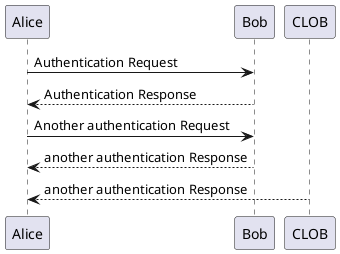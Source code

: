 @startuml
Alice -> Bob: Authentication Request
Bob --> Alice: Authentication Response

Alice -> Bob: Another authentication Request
Alice <-- Bob: another authentication Response
Alice <-- CLOB: another authentication Response
@enduml